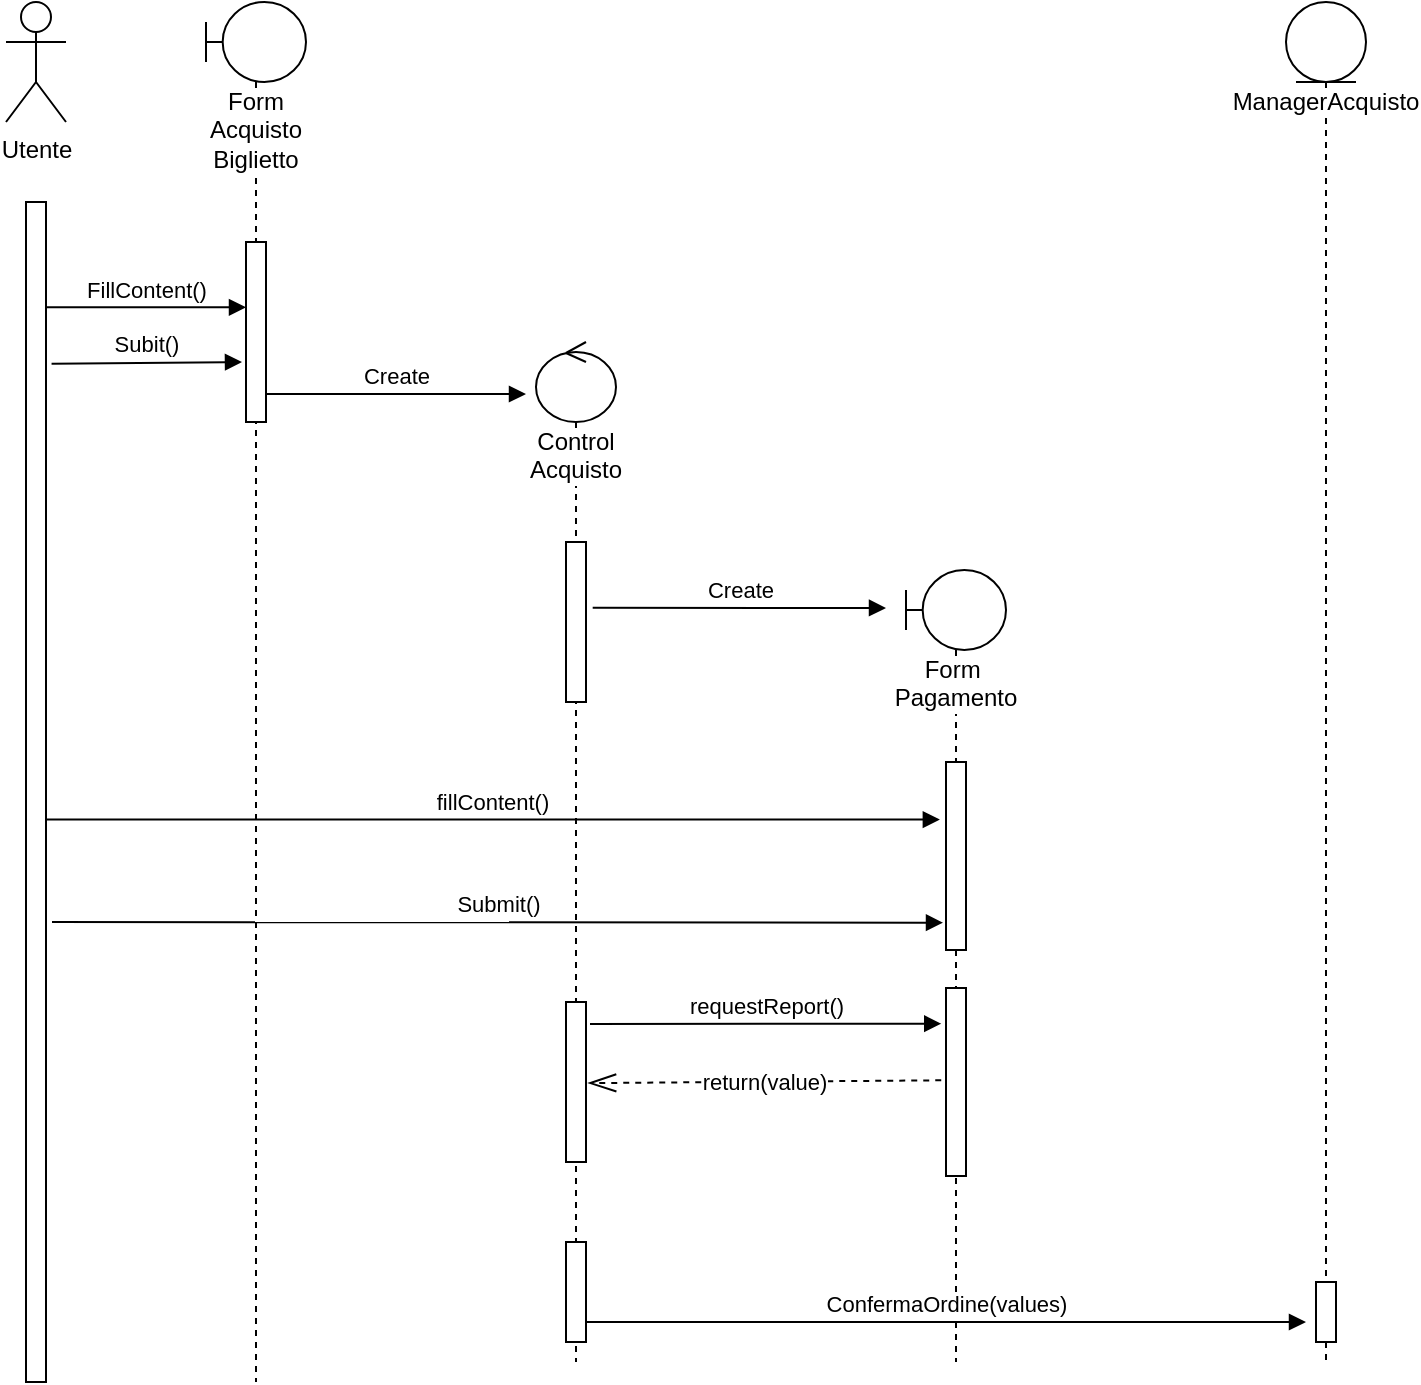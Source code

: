 <mxfile version="12.2.0" pages="1"><diagram id="JUBJzD238iuj_XhQjH-W" name="Page-1"><mxGraphModel dx="1656" dy="880" grid="1" gridSize="10" guides="1" tooltips="1" connect="1" arrows="1" fold="1" page="1" pageScale="1" pageWidth="827" pageHeight="1169" math="0" shadow="0"><root><mxCell id="0"/><mxCell id="1" parent="0"/><mxCell id="Fa0FYI8A5_jGpZXsBBTw-2" value="Utente" style="shape=umlActor;verticalLabelPosition=bottom;labelBackgroundColor=#ffffff;verticalAlign=top;html=1;outlineConnect=0;" vertex="1" parent="1"><mxGeometry x="40" y="20" width="30" height="60" as="geometry"/></mxCell><mxCell id="Fa0FYI8A5_jGpZXsBBTw-3" value="" style="html=1;points=[];perimeter=orthogonalPerimeter;" vertex="1" parent="1"><mxGeometry x="50" y="120" width="10" height="590" as="geometry"/></mxCell><mxCell id="Fa0FYI8A5_jGpZXsBBTw-4" value="Form&lt;br&gt;Acquisto&lt;br&gt;Biglietto" style="shape=umlLifeline;participant=umlBoundary;perimeter=lifelinePerimeter;whiteSpace=wrap;html=1;container=1;collapsible=0;recursiveResize=0;verticalAlign=top;spacingTop=36;labelBackgroundColor=#ffffff;outlineConnect=0;size=40;" vertex="1" parent="1"><mxGeometry x="140" y="20" width="50" height="690" as="geometry"/></mxCell><mxCell id="Fa0FYI8A5_jGpZXsBBTw-5" value="" style="html=1;points=[];perimeter=orthogonalPerimeter;" vertex="1" parent="Fa0FYI8A5_jGpZXsBBTw-4"><mxGeometry x="20" y="120" width="10" height="90" as="geometry"/></mxCell><mxCell id="Fa0FYI8A5_jGpZXsBBTw-6" value="Create" style="html=1;verticalAlign=bottom;endArrow=block;exitX=1;exitY=0.844;exitDx=0;exitDy=0;exitPerimeter=0;" edge="1" parent="Fa0FYI8A5_jGpZXsBBTw-4" source="Fa0FYI8A5_jGpZXsBBTw-5"><mxGeometry width="80" relative="1" as="geometry"><mxPoint x="31" y="160" as="sourcePoint"/><mxPoint x="160" y="196" as="targetPoint"/></mxGeometry></mxCell><mxCell id="Fa0FYI8A5_jGpZXsBBTw-7" value="FillContent()" style="html=1;verticalAlign=bottom;endArrow=block;entryX=0;entryY=0.363;entryDx=0;entryDy=0;entryPerimeter=0;" edge="1" parent="1" source="Fa0FYI8A5_jGpZXsBBTw-3" target="Fa0FYI8A5_jGpZXsBBTw-5"><mxGeometry width="80" relative="1" as="geometry"><mxPoint x="60" y="170" as="sourcePoint"/><mxPoint x="156" y="166" as="targetPoint"/></mxGeometry></mxCell><mxCell id="Fa0FYI8A5_jGpZXsBBTw-8" value="Control&lt;br&gt;Acquisto" style="shape=umlLifeline;participant=umlControl;perimeter=lifelinePerimeter;whiteSpace=wrap;html=1;container=1;collapsible=0;recursiveResize=0;verticalAlign=top;spacingTop=36;labelBackgroundColor=#ffffff;outlineConnect=0;" vertex="1" parent="1"><mxGeometry x="305" y="190" width="40" height="510" as="geometry"/></mxCell><mxCell id="Fa0FYI8A5_jGpZXsBBTw-9" value="" style="html=1;points=[];perimeter=orthogonalPerimeter;" vertex="1" parent="Fa0FYI8A5_jGpZXsBBTw-8"><mxGeometry x="15" y="100" width="10" height="80" as="geometry"/></mxCell><mxCell id="Fa0FYI8A5_jGpZXsBBTw-29" value="" style="html=1;points=[];perimeter=orthogonalPerimeter;" vertex="1" parent="Fa0FYI8A5_jGpZXsBBTw-8"><mxGeometry x="15" y="330" width="10" height="80" as="geometry"/></mxCell><mxCell id="Fa0FYI8A5_jGpZXsBBTw-35" value="" style="html=1;points=[];perimeter=orthogonalPerimeter;" vertex="1" parent="Fa0FYI8A5_jGpZXsBBTw-8"><mxGeometry x="15" y="450" width="10" height="50" as="geometry"/></mxCell><mxCell id="Fa0FYI8A5_jGpZXsBBTw-11" value="Form&amp;nbsp;&lt;br&gt;Pagamento" style="shape=umlLifeline;participant=umlBoundary;perimeter=lifelinePerimeter;whiteSpace=wrap;html=1;container=1;collapsible=0;recursiveResize=0;verticalAlign=top;spacingTop=36;labelBackgroundColor=#ffffff;outlineConnect=0;" vertex="1" parent="1"><mxGeometry x="490" y="304" width="50" height="396" as="geometry"/></mxCell><mxCell id="Fa0FYI8A5_jGpZXsBBTw-12" value="" style="html=1;points=[];perimeter=orthogonalPerimeter;" vertex="1" parent="Fa0FYI8A5_jGpZXsBBTw-11"><mxGeometry x="20" y="96" width="10" height="94" as="geometry"/></mxCell><mxCell id="Fa0FYI8A5_jGpZXsBBTw-33" value="" style="html=1;points=[];perimeter=orthogonalPerimeter;" vertex="1" parent="Fa0FYI8A5_jGpZXsBBTw-11"><mxGeometry x="20" y="209" width="10" height="94" as="geometry"/></mxCell><mxCell id="Fa0FYI8A5_jGpZXsBBTw-17" value="Create" style="html=1;verticalAlign=bottom;endArrow=block;exitX=1.335;exitY=0.411;exitDx=0;exitDy=0;exitPerimeter=0;" edge="1" parent="1" source="Fa0FYI8A5_jGpZXsBBTw-9"><mxGeometry width="80" relative="1" as="geometry"><mxPoint x="304" y="200" as="sourcePoint"/><mxPoint x="480" y="323" as="targetPoint"/></mxGeometry></mxCell><mxCell id="Fa0FYI8A5_jGpZXsBBTw-18" value="Subit()" style="html=1;verticalAlign=bottom;endArrow=block;exitX=1.279;exitY=0.137;exitDx=0;exitDy=0;exitPerimeter=0;" edge="1" parent="1" source="Fa0FYI8A5_jGpZXsBBTw-3"><mxGeometry width="80" relative="1" as="geometry"><mxPoint x="70" y="200" as="sourcePoint"/><mxPoint x="158" y="200" as="targetPoint"/></mxGeometry></mxCell><mxCell id="Fa0FYI8A5_jGpZXsBBTw-19" value="fillContent()" style="html=1;verticalAlign=bottom;endArrow=block;entryX=-0.307;entryY=0.306;entryDx=0;entryDy=0;entryPerimeter=0;" edge="1" parent="1" target="Fa0FYI8A5_jGpZXsBBTw-12" source="Fa0FYI8A5_jGpZXsBBTw-3"><mxGeometry width="80" relative="1" as="geometry"><mxPoint x="60" y="320" as="sourcePoint"/><mxPoint x="500" y="444" as="targetPoint"/></mxGeometry></mxCell><mxCell id="Fa0FYI8A5_jGpZXsBBTw-20" value="Submit()" style="html=1;verticalAlign=bottom;endArrow=block;entryX=-0.15;entryY=0.207;entryDx=0;entryDy=0;entryPerimeter=0;" edge="1" parent="1"><mxGeometry width="80" relative="1" as="geometry"><mxPoint x="63" y="480" as="sourcePoint"/><mxPoint x="508.5" y="480.35" as="targetPoint"/></mxGeometry></mxCell><mxCell id="Fa0FYI8A5_jGpZXsBBTw-28" value="ManagerAcquisto" style="shape=umlLifeline;participant=umlEntity;perimeter=lifelinePerimeter;whiteSpace=wrap;html=1;container=1;collapsible=0;recursiveResize=0;verticalAlign=top;spacingTop=36;labelBackgroundColor=#ffffff;outlineConnect=0;strokeWidth=1;" vertex="1" parent="1"><mxGeometry x="680" y="20" width="40" height="680" as="geometry"/></mxCell><mxCell id="Fa0FYI8A5_jGpZXsBBTw-36" value="" style="html=1;points=[];perimeter=orthogonalPerimeter;strokeWidth=1;" vertex="1" parent="Fa0FYI8A5_jGpZXsBBTw-28"><mxGeometry x="15" y="640" width="10" height="30" as="geometry"/></mxCell><mxCell id="Fa0FYI8A5_jGpZXsBBTw-30" value="requestReport()" style="html=1;verticalAlign=bottom;endArrow=block;entryX=-0.238;entryY=0.19;entryDx=0;entryDy=0;entryPerimeter=0;" edge="1" parent="1" target="Fa0FYI8A5_jGpZXsBBTw-33"><mxGeometry width="80" relative="1" as="geometry"><mxPoint x="332" y="531" as="sourcePoint"/><mxPoint x="480" y="530" as="targetPoint"/><Array as="points"/></mxGeometry></mxCell><mxCell id="Fa0FYI8A5_jGpZXsBBTw-34" value="return(value)" style="endArrow=openThin;dashed=1;endFill=0;endSize=12;html=1;entryX=1.107;entryY=0.507;entryDx=0;entryDy=0;entryPerimeter=0;exitX=-0.238;exitY=0.491;exitDx=0;exitDy=0;exitPerimeter=0;" edge="1" parent="1" source="Fa0FYI8A5_jGpZXsBBTw-33" target="Fa0FYI8A5_jGpZXsBBTw-29"><mxGeometry width="160" relative="1" as="geometry"><mxPoint x="240" y="680" as="sourcePoint"/><mxPoint x="400" y="680" as="targetPoint"/></mxGeometry></mxCell><mxCell id="Fa0FYI8A5_jGpZXsBBTw-38" value="ConfermaOrdine(values)" style="html=1;verticalAlign=bottom;endArrow=block;" edge="1" parent="1"><mxGeometry width="80" relative="1" as="geometry"><mxPoint x="330" y="680" as="sourcePoint"/><mxPoint x="690" y="680" as="targetPoint"/><Array as="points"/></mxGeometry></mxCell></root></mxGraphModel></diagram></mxfile>